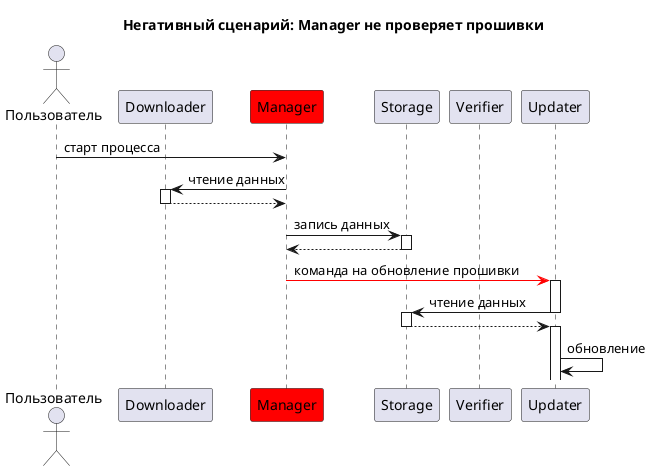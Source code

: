 @startuml "Hacked-manager1"
title Негативный сценарий: Manager не проверяет прошивки

actor "Пользователь" as u
participant Downloader
participant Manager #red
participant Storage
participant Verifier
participant Updater



u -> Manager: старт процесса
Manager -> Downloader++: чтение данных
Downloader --> Manager--
Manager -> Storage++: запись данных
Storage --> Manager--
Manager -[#red]> Updater--: команда на обновление прошивки
activate Updater
Updater -> Storage: чтение данных
deactivate Updater
activate Storage
Storage --> Updater
deactivate Storage
activate Updater
Updater -> Updater: обновление


@enduml